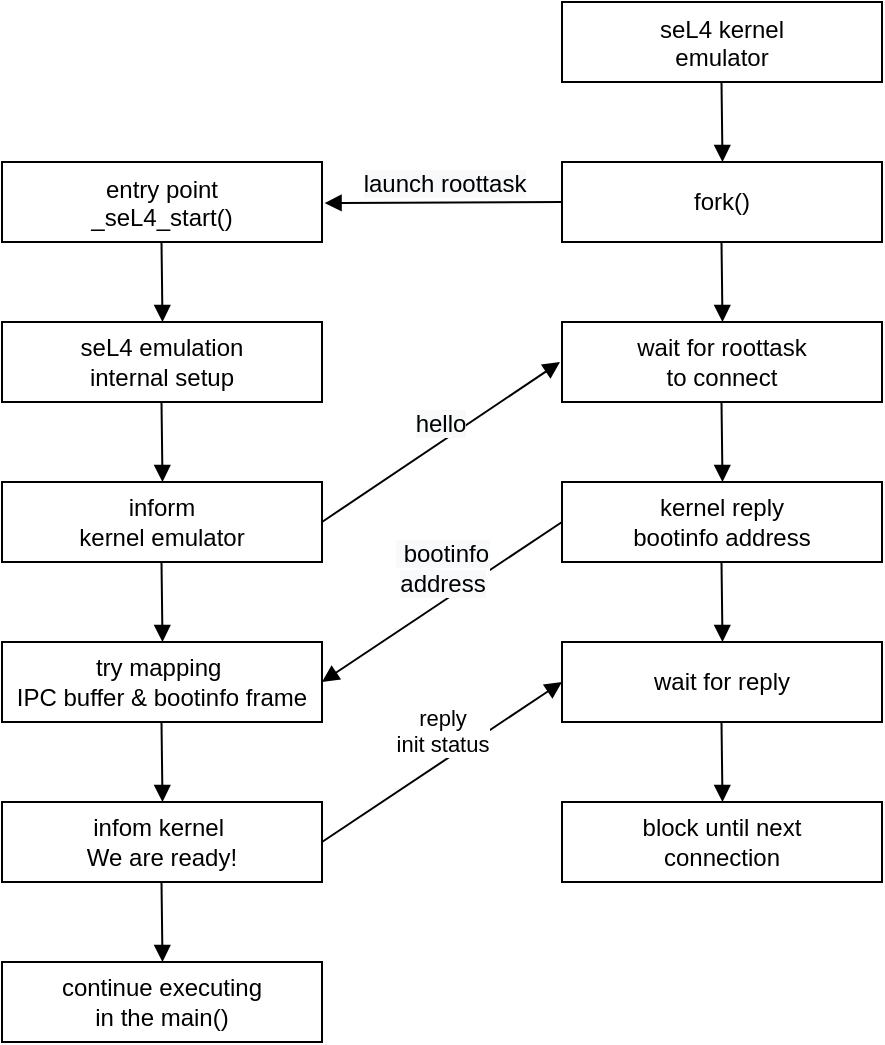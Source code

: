 <mxfile version="14.9.6" type="device"><diagram id="kgpKYQtTHZ0yAKxKKP6v" name="Page-1"><mxGraphModel dx="1350" dy="769" grid="1" gridSize="10" guides="1" tooltips="1" connect="1" arrows="1" fold="1" page="1" pageScale="1" pageWidth="850" pageHeight="1100" math="0" shadow="0"><root><mxCell id="0"/><mxCell id="1" parent="0"/><mxCell id="3nuBFxr9cyL0pnOWT2aG-1" value="entry point&#10;_seL4_start()" style="shape=umlLifeline;perimeter=lifelinePerimeter;container=1;collapsible=0;recursiveResize=0;rounded=0;shadow=0;strokeWidth=1;size=40;" parent="1" vertex="1"><mxGeometry x="200" y="250" width="160" height="40" as="geometry"/></mxCell><mxCell id="H5UEhrPbNjAXA0LyUIPA-7" value="inform &lt;br&gt;kernel emulator" style="rounded=0;whiteSpace=wrap;html=1;" parent="3nuBFxr9cyL0pnOWT2aG-1" vertex="1"><mxGeometry y="160" width="160" height="40" as="geometry"/></mxCell><mxCell id="3nuBFxr9cyL0pnOWT2aG-5" value="seL4 kernel &#10;emulator" style="shape=umlLifeline;perimeter=lifelinePerimeter;container=1;collapsible=0;recursiveResize=0;rounded=0;shadow=0;strokeWidth=1;" parent="1" vertex="1"><mxGeometry x="480" y="170" width="160" height="40" as="geometry"/></mxCell><mxCell id="H5UEhrPbNjAXA0LyUIPA-1" value="seL4 emulation&lt;br&gt;internal setup" style="rounded=0;whiteSpace=wrap;html=1;" parent="1" vertex="1"><mxGeometry x="200" y="330" width="160" height="40" as="geometry"/></mxCell><mxCell id="H5UEhrPbNjAXA0LyUIPA-2" value="fork()" style="rounded=0;whiteSpace=wrap;html=1;" parent="1" vertex="1"><mxGeometry x="480" y="250" width="160" height="40" as="geometry"/></mxCell><mxCell id="H5UEhrPbNjAXA0LyUIPA-4" value="wait for reply" style="rounded=0;whiteSpace=wrap;html=1;" parent="1" vertex="1"><mxGeometry x="480" y="490" width="160" height="40" as="geometry"/></mxCell><mxCell id="H5UEhrPbNjAXA0LyUIPA-5" value="wait for roottask &lt;br&gt;to connect" style="rounded=0;whiteSpace=wrap;html=1;" parent="1" vertex="1"><mxGeometry x="480" y="330" width="160" height="40" as="geometry"/></mxCell><mxCell id="H5UEhrPbNjAXA0LyUIPA-3" value="block until next &lt;br&gt;connection" style="rounded=0;whiteSpace=wrap;html=1;" parent="1" vertex="1"><mxGeometry x="480" y="570" width="160" height="40" as="geometry"/></mxCell><mxCell id="H5UEhrPbNjAXA0LyUIPA-6" value="kernel reply&lt;br&gt;&amp;nbsp;bootinfo address&amp;nbsp;" style="rounded=0;whiteSpace=wrap;html=1;" parent="1" vertex="1"><mxGeometry x="480" y="410" width="160" height="40" as="geometry"/></mxCell><mxCell id="H5UEhrPbNjAXA0LyUIPA-8" value="try mapping&amp;nbsp;&lt;br&gt;IPC buffer &amp;amp; bootinfo frame" style="rounded=0;whiteSpace=wrap;html=1;" parent="1" vertex="1"><mxGeometry x="200" y="490" width="160" height="40" as="geometry"/></mxCell><mxCell id="H5UEhrPbNjAXA0LyUIPA-9" value="infom kernel&amp;nbsp;&lt;br&gt;We are ready!" style="rounded=0;whiteSpace=wrap;html=1;" parent="1" vertex="1"><mxGeometry x="200" y="570" width="160" height="40" as="geometry"/></mxCell><mxCell id="H5UEhrPbNjAXA0LyUIPA-10" value="continue executing&lt;br&gt;in the main()" style="rounded=0;whiteSpace=wrap;html=1;" parent="1" vertex="1"><mxGeometry x="200" y="650" width="160" height="40" as="geometry"/></mxCell><mxCell id="H5UEhrPbNjAXA0LyUIPA-22" value="reply &lt;br&gt;init status" style="html=1;verticalAlign=bottom;endArrow=block;entryX=0;entryY=0.5;entryDx=0;entryDy=0;" parent="1" target="H5UEhrPbNjAXA0LyUIPA-4" edge="1"><mxGeometry width="80" relative="1" as="geometry"><mxPoint x="360" y="590" as="sourcePoint"/><mxPoint x="440" y="590" as="targetPoint"/></mxGeometry></mxCell><mxCell id="H5UEhrPbNjAXA0LyUIPA-28" value="&lt;span style=&quot;font-size: 12px ; background-color: rgb(248 , 249 , 250)&quot;&gt;&amp;nbsp;bootinfo &lt;br&gt;address&lt;/span&gt;" style="html=1;verticalAlign=bottom;endArrow=block;exitX=0;exitY=0.5;exitDx=0;exitDy=0;entryX=1;entryY=0.5;entryDx=0;entryDy=0;" parent="1" source="H5UEhrPbNjAXA0LyUIPA-6" target="H5UEhrPbNjAXA0LyUIPA-8" edge="1"><mxGeometry width="80" relative="1" as="geometry"><mxPoint x="720" y="420" as="sourcePoint"/><mxPoint x="800" y="420" as="targetPoint"/></mxGeometry></mxCell><mxCell id="H5UEhrPbNjAXA0LyUIPA-29" value="&lt;span style=&quot;font-size: 12px ; background-color: rgb(248 , 249 , 250)&quot;&gt;hello&lt;/span&gt;" style="html=1;verticalAlign=bottom;endArrow=block;exitX=0;exitY=0.5;exitDx=0;exitDy=0;" parent="1" edge="1"><mxGeometry width="80" relative="1" as="geometry"><mxPoint x="360" y="430" as="sourcePoint"/><mxPoint x="479" y="350" as="targetPoint"/></mxGeometry></mxCell><mxCell id="H5UEhrPbNjAXA0LyUIPA-30" value="&lt;span style=&quot;font-size: 12px ; background-color: rgb(248 , 249 , 250)&quot;&gt;launch roottask&lt;/span&gt;" style="html=1;verticalAlign=bottom;endArrow=block;exitX=0;exitY=0.5;exitDx=0;exitDy=0;entryX=1.008;entryY=0.513;entryDx=0;entryDy=0;entryPerimeter=0;" parent="1" source="H5UEhrPbNjAXA0LyUIPA-2" target="3nuBFxr9cyL0pnOWT2aG-1" edge="1"><mxGeometry width="80" relative="1" as="geometry"><mxPoint x="480" y="275" as="sourcePoint"/><mxPoint x="599" y="195" as="targetPoint"/></mxGeometry></mxCell><mxCell id="8nTW6ls1so9vfiPxeFdg-1" value="" style="html=1;verticalAlign=bottom;endArrow=block;exitX=0.5;exitY=1;exitDx=0;exitDy=0;exitPerimeter=0;" parent="1" edge="1"><mxGeometry x="0.004" width="80" relative="1" as="geometry"><mxPoint x="279.75" y="290" as="sourcePoint"/><mxPoint x="280.25" y="330" as="targetPoint"/><mxPoint as="offset"/></mxGeometry></mxCell><mxCell id="8nTW6ls1so9vfiPxeFdg-2" value="" style="html=1;verticalAlign=bottom;endArrow=block;exitX=0.5;exitY=1;exitDx=0;exitDy=0;exitPerimeter=0;" parent="1" edge="1"><mxGeometry x="0.004" width="80" relative="1" as="geometry"><mxPoint x="279.75" y="370" as="sourcePoint"/><mxPoint x="280.25" y="410" as="targetPoint"/><mxPoint as="offset"/></mxGeometry></mxCell><mxCell id="8nTW6ls1so9vfiPxeFdg-3" value="" style="html=1;verticalAlign=bottom;endArrow=block;exitX=0.5;exitY=1;exitDx=0;exitDy=0;exitPerimeter=0;" parent="1" edge="1"><mxGeometry x="0.004" width="80" relative="1" as="geometry"><mxPoint x="279.75" y="450" as="sourcePoint"/><mxPoint x="280.25" y="490" as="targetPoint"/><mxPoint as="offset"/></mxGeometry></mxCell><mxCell id="8nTW6ls1so9vfiPxeFdg-4" value="" style="html=1;verticalAlign=bottom;endArrow=block;exitX=0.5;exitY=1;exitDx=0;exitDy=0;exitPerimeter=0;" parent="1" edge="1"><mxGeometry x="0.004" width="80" relative="1" as="geometry"><mxPoint x="279.75" y="530" as="sourcePoint"/><mxPoint x="280.25" y="570" as="targetPoint"/><mxPoint as="offset"/></mxGeometry></mxCell><mxCell id="8nTW6ls1so9vfiPxeFdg-5" value="" style="html=1;verticalAlign=bottom;endArrow=block;exitX=0.5;exitY=1;exitDx=0;exitDy=0;exitPerimeter=0;" parent="1" edge="1"><mxGeometry x="0.004" width="80" relative="1" as="geometry"><mxPoint x="559.75" y="210" as="sourcePoint"/><mxPoint x="560.25" y="250" as="targetPoint"/><mxPoint as="offset"/></mxGeometry></mxCell><mxCell id="8nTW6ls1so9vfiPxeFdg-6" value="" style="html=1;verticalAlign=bottom;endArrow=block;exitX=0.5;exitY=1;exitDx=0;exitDy=0;exitPerimeter=0;" parent="1" edge="1"><mxGeometry x="0.004" width="80" relative="1" as="geometry"><mxPoint x="559.75" y="290" as="sourcePoint"/><mxPoint x="560.25" y="330" as="targetPoint"/><mxPoint as="offset"/></mxGeometry></mxCell><mxCell id="8nTW6ls1so9vfiPxeFdg-7" value="" style="html=1;verticalAlign=bottom;endArrow=block;exitX=0.5;exitY=1;exitDx=0;exitDy=0;exitPerimeter=0;" parent="1" edge="1"><mxGeometry x="0.004" width="80" relative="1" as="geometry"><mxPoint x="559.75" y="370" as="sourcePoint"/><mxPoint x="560.25" y="410" as="targetPoint"/><mxPoint as="offset"/></mxGeometry></mxCell><mxCell id="8nTW6ls1so9vfiPxeFdg-8" value="" style="html=1;verticalAlign=bottom;endArrow=block;exitX=0.5;exitY=1;exitDx=0;exitDy=0;exitPerimeter=0;" parent="1" edge="1"><mxGeometry x="0.004" width="80" relative="1" as="geometry"><mxPoint x="559.75" y="450" as="sourcePoint"/><mxPoint x="560.25" y="490" as="targetPoint"/><mxPoint as="offset"/></mxGeometry></mxCell><mxCell id="8nTW6ls1so9vfiPxeFdg-9" value="" style="html=1;verticalAlign=bottom;endArrow=block;exitX=0.5;exitY=1;exitDx=0;exitDy=0;exitPerimeter=0;" parent="1" edge="1"><mxGeometry x="0.004" width="80" relative="1" as="geometry"><mxPoint x="559.75" y="530" as="sourcePoint"/><mxPoint x="560.25" y="570" as="targetPoint"/><mxPoint as="offset"/></mxGeometry></mxCell><mxCell id="8nTW6ls1so9vfiPxeFdg-10" value="" style="html=1;verticalAlign=bottom;endArrow=block;exitX=0.5;exitY=1;exitDx=0;exitDy=0;exitPerimeter=0;" parent="1" edge="1"><mxGeometry x="0.004" width="80" relative="1" as="geometry"><mxPoint x="279.75" y="610" as="sourcePoint"/><mxPoint x="280.25" y="650" as="targetPoint"/><mxPoint as="offset"/></mxGeometry></mxCell></root></mxGraphModel></diagram></mxfile>